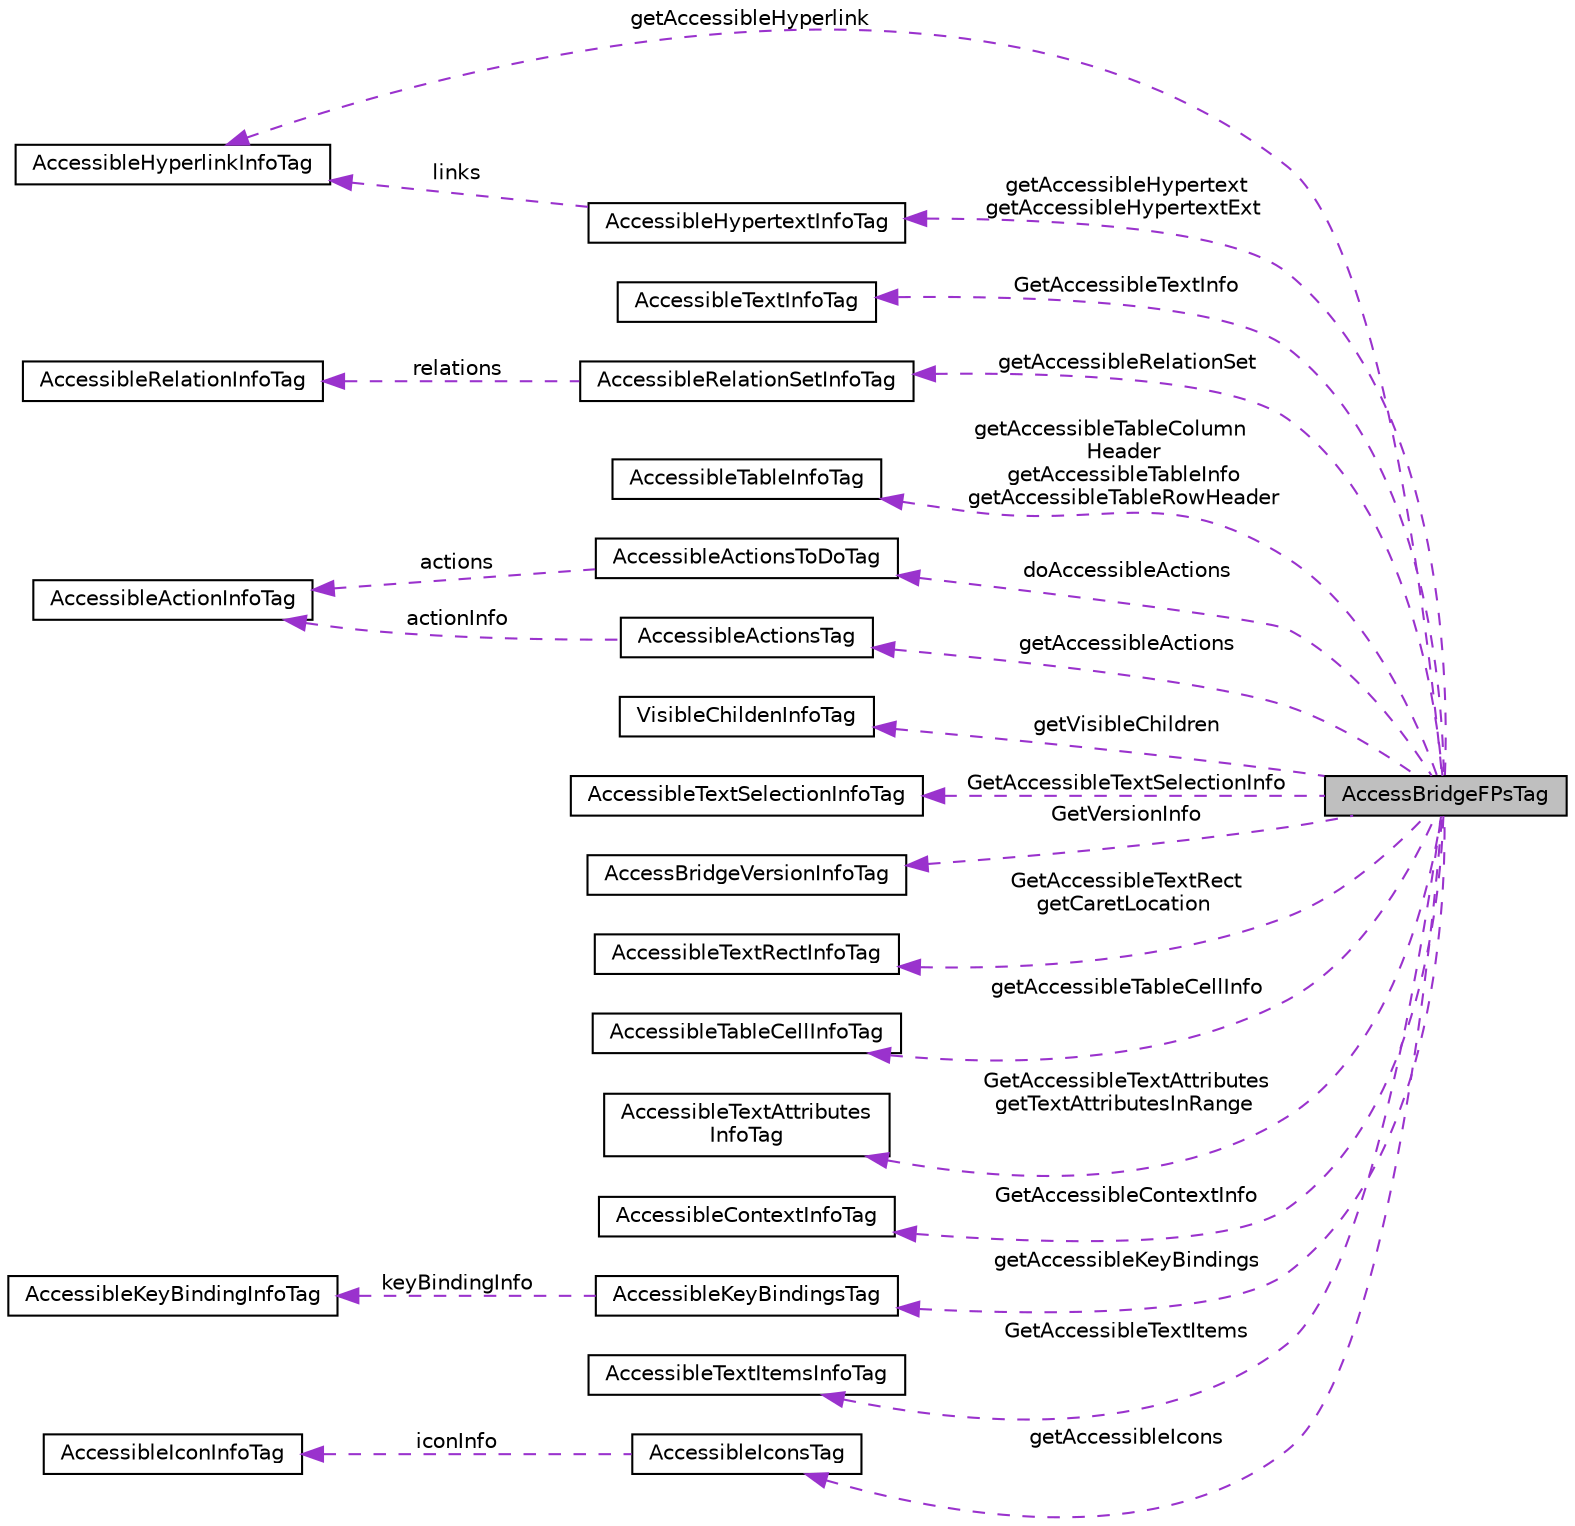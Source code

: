 digraph "AccessBridgeFPsTag"
{
 // LATEX_PDF_SIZE
  edge [fontname="Helvetica",fontsize="10",labelfontname="Helvetica",labelfontsize="10"];
  node [fontname="Helvetica",fontsize="10",shape=record];
  rankdir="LR";
  Node1 [label="AccessBridgeFPsTag",height=0.2,width=0.4,color="black", fillcolor="grey75", style="filled", fontcolor="black",tooltip=" "];
  Node2 -> Node1 [dir="back",color="darkorchid3",fontsize="10",style="dashed",label=" getAccessibleHypertext\ngetAccessibleHypertextExt" ,fontname="Helvetica"];
  Node2 [label="AccessibleHypertextInfoTag",height=0.2,width=0.4,color="black", fillcolor="white", style="filled",URL="$struct_accessible_hypertext_info_tag.html",tooltip=" "];
  Node3 -> Node2 [dir="back",color="darkorchid3",fontsize="10",style="dashed",label=" links" ,fontname="Helvetica"];
  Node3 [label="AccessibleHyperlinkInfoTag",height=0.2,width=0.4,color="black", fillcolor="white", style="filled",URL="$struct_accessible_hyperlink_info_tag.html",tooltip=" "];
  Node4 -> Node1 [dir="back",color="darkorchid3",fontsize="10",style="dashed",label=" GetAccessibleTextInfo" ,fontname="Helvetica"];
  Node4 [label="AccessibleTextInfoTag",height=0.2,width=0.4,color="black", fillcolor="white", style="filled",URL="$struct_accessible_text_info_tag.html",tooltip=" "];
  Node5 -> Node1 [dir="back",color="darkorchid3",fontsize="10",style="dashed",label=" getAccessibleRelationSet" ,fontname="Helvetica"];
  Node5 [label="AccessibleRelationSetInfoTag",height=0.2,width=0.4,color="black", fillcolor="white", style="filled",URL="$struct_accessible_relation_set_info_tag.html",tooltip=" "];
  Node6 -> Node5 [dir="back",color="darkorchid3",fontsize="10",style="dashed",label=" relations" ,fontname="Helvetica"];
  Node6 [label="AccessibleRelationInfoTag",height=0.2,width=0.4,color="black", fillcolor="white", style="filled",URL="$struct_accessible_relation_info_tag.html",tooltip=" "];
  Node7 -> Node1 [dir="back",color="darkorchid3",fontsize="10",style="dashed",label=" getAccessibleTableColumn\lHeader\ngetAccessibleTableInfo\ngetAccessibleTableRowHeader" ,fontname="Helvetica"];
  Node7 [label="AccessibleTableInfoTag",height=0.2,width=0.4,color="black", fillcolor="white", style="filled",URL="$struct_accessible_table_info_tag.html",tooltip=" "];
  Node3 -> Node1 [dir="back",color="darkorchid3",fontsize="10",style="dashed",label=" getAccessibleHyperlink" ,fontname="Helvetica"];
  Node8 -> Node1 [dir="back",color="darkorchid3",fontsize="10",style="dashed",label=" doAccessibleActions" ,fontname="Helvetica"];
  Node8 [label="AccessibleActionsToDoTag",height=0.2,width=0.4,color="black", fillcolor="white", style="filled",URL="$struct_accessible_actions_to_do_tag.html",tooltip=" "];
  Node9 -> Node8 [dir="back",color="darkorchid3",fontsize="10",style="dashed",label=" actions" ,fontname="Helvetica"];
  Node9 [label="AccessibleActionInfoTag",height=0.2,width=0.4,color="black", fillcolor="white", style="filled",URL="$struct_accessible_action_info_tag.html",tooltip=" "];
  Node10 -> Node1 [dir="back",color="darkorchid3",fontsize="10",style="dashed",label=" getVisibleChildren" ,fontname="Helvetica"];
  Node10 [label="VisibleChildenInfoTag",height=0.2,width=0.4,color="black", fillcolor="white", style="filled",URL="$struct_visible_childen_info_tag.html",tooltip=" "];
  Node11 -> Node1 [dir="back",color="darkorchid3",fontsize="10",style="dashed",label=" GetAccessibleTextSelectionInfo" ,fontname="Helvetica"];
  Node11 [label="AccessibleTextSelectionInfoTag",height=0.2,width=0.4,color="black", fillcolor="white", style="filled",URL="$struct_accessible_text_selection_info_tag.html",tooltip=" "];
  Node12 -> Node1 [dir="back",color="darkorchid3",fontsize="10",style="dashed",label=" GetVersionInfo" ,fontname="Helvetica"];
  Node12 [label="AccessBridgeVersionInfoTag",height=0.2,width=0.4,color="black", fillcolor="white", style="filled",URL="$struct_access_bridge_version_info_tag.html",tooltip=" "];
  Node13 -> Node1 [dir="back",color="darkorchid3",fontsize="10",style="dashed",label=" getAccessibleActions" ,fontname="Helvetica"];
  Node13 [label="AccessibleActionsTag",height=0.2,width=0.4,color="black", fillcolor="white", style="filled",URL="$struct_accessible_actions_tag.html",tooltip=" "];
  Node9 -> Node13 [dir="back",color="darkorchid3",fontsize="10",style="dashed",label=" actionInfo" ,fontname="Helvetica"];
  Node14 -> Node1 [dir="back",color="darkorchid3",fontsize="10",style="dashed",label=" GetAccessibleTextRect\ngetCaretLocation" ,fontname="Helvetica"];
  Node14 [label="AccessibleTextRectInfoTag",height=0.2,width=0.4,color="black", fillcolor="white", style="filled",URL="$struct_accessible_text_rect_info_tag.html",tooltip=" "];
  Node15 -> Node1 [dir="back",color="darkorchid3",fontsize="10",style="dashed",label=" getAccessibleTableCellInfo" ,fontname="Helvetica"];
  Node15 [label="AccessibleTableCellInfoTag",height=0.2,width=0.4,color="black", fillcolor="white", style="filled",URL="$struct_accessible_table_cell_info_tag.html",tooltip=" "];
  Node16 -> Node1 [dir="back",color="darkorchid3",fontsize="10",style="dashed",label=" GetAccessibleTextAttributes\ngetTextAttributesInRange" ,fontname="Helvetica"];
  Node16 [label="AccessibleTextAttributes\lInfoTag",height=0.2,width=0.4,color="black", fillcolor="white", style="filled",URL="$struct_accessible_text_attributes_info_tag.html",tooltip=" "];
  Node17 -> Node1 [dir="back",color="darkorchid3",fontsize="10",style="dashed",label=" GetAccessibleContextInfo" ,fontname="Helvetica"];
  Node17 [label="AccessibleContextInfoTag",height=0.2,width=0.4,color="black", fillcolor="white", style="filled",URL="$struct_accessible_context_info_tag.html",tooltip=" "];
  Node18 -> Node1 [dir="back",color="darkorchid3",fontsize="10",style="dashed",label=" getAccessibleKeyBindings" ,fontname="Helvetica"];
  Node18 [label="AccessibleKeyBindingsTag",height=0.2,width=0.4,color="black", fillcolor="white", style="filled",URL="$struct_accessible_key_bindings_tag.html",tooltip=" "];
  Node19 -> Node18 [dir="back",color="darkorchid3",fontsize="10",style="dashed",label=" keyBindingInfo" ,fontname="Helvetica"];
  Node19 [label="AccessibleKeyBindingInfoTag",height=0.2,width=0.4,color="black", fillcolor="white", style="filled",URL="$struct_accessible_key_binding_info_tag.html",tooltip=" "];
  Node20 -> Node1 [dir="back",color="darkorchid3",fontsize="10",style="dashed",label=" GetAccessibleTextItems" ,fontname="Helvetica"];
  Node20 [label="AccessibleTextItemsInfoTag",height=0.2,width=0.4,color="black", fillcolor="white", style="filled",URL="$struct_accessible_text_items_info_tag.html",tooltip=" "];
  Node21 -> Node1 [dir="back",color="darkorchid3",fontsize="10",style="dashed",label=" getAccessibleIcons" ,fontname="Helvetica"];
  Node21 [label="AccessibleIconsTag",height=0.2,width=0.4,color="black", fillcolor="white", style="filled",URL="$struct_accessible_icons_tag.html",tooltip=" "];
  Node22 -> Node21 [dir="back",color="darkorchid3",fontsize="10",style="dashed",label=" iconInfo" ,fontname="Helvetica"];
  Node22 [label="AccessibleIconInfoTag",height=0.2,width=0.4,color="black", fillcolor="white", style="filled",URL="$struct_accessible_icon_info_tag.html",tooltip=" "];
}
